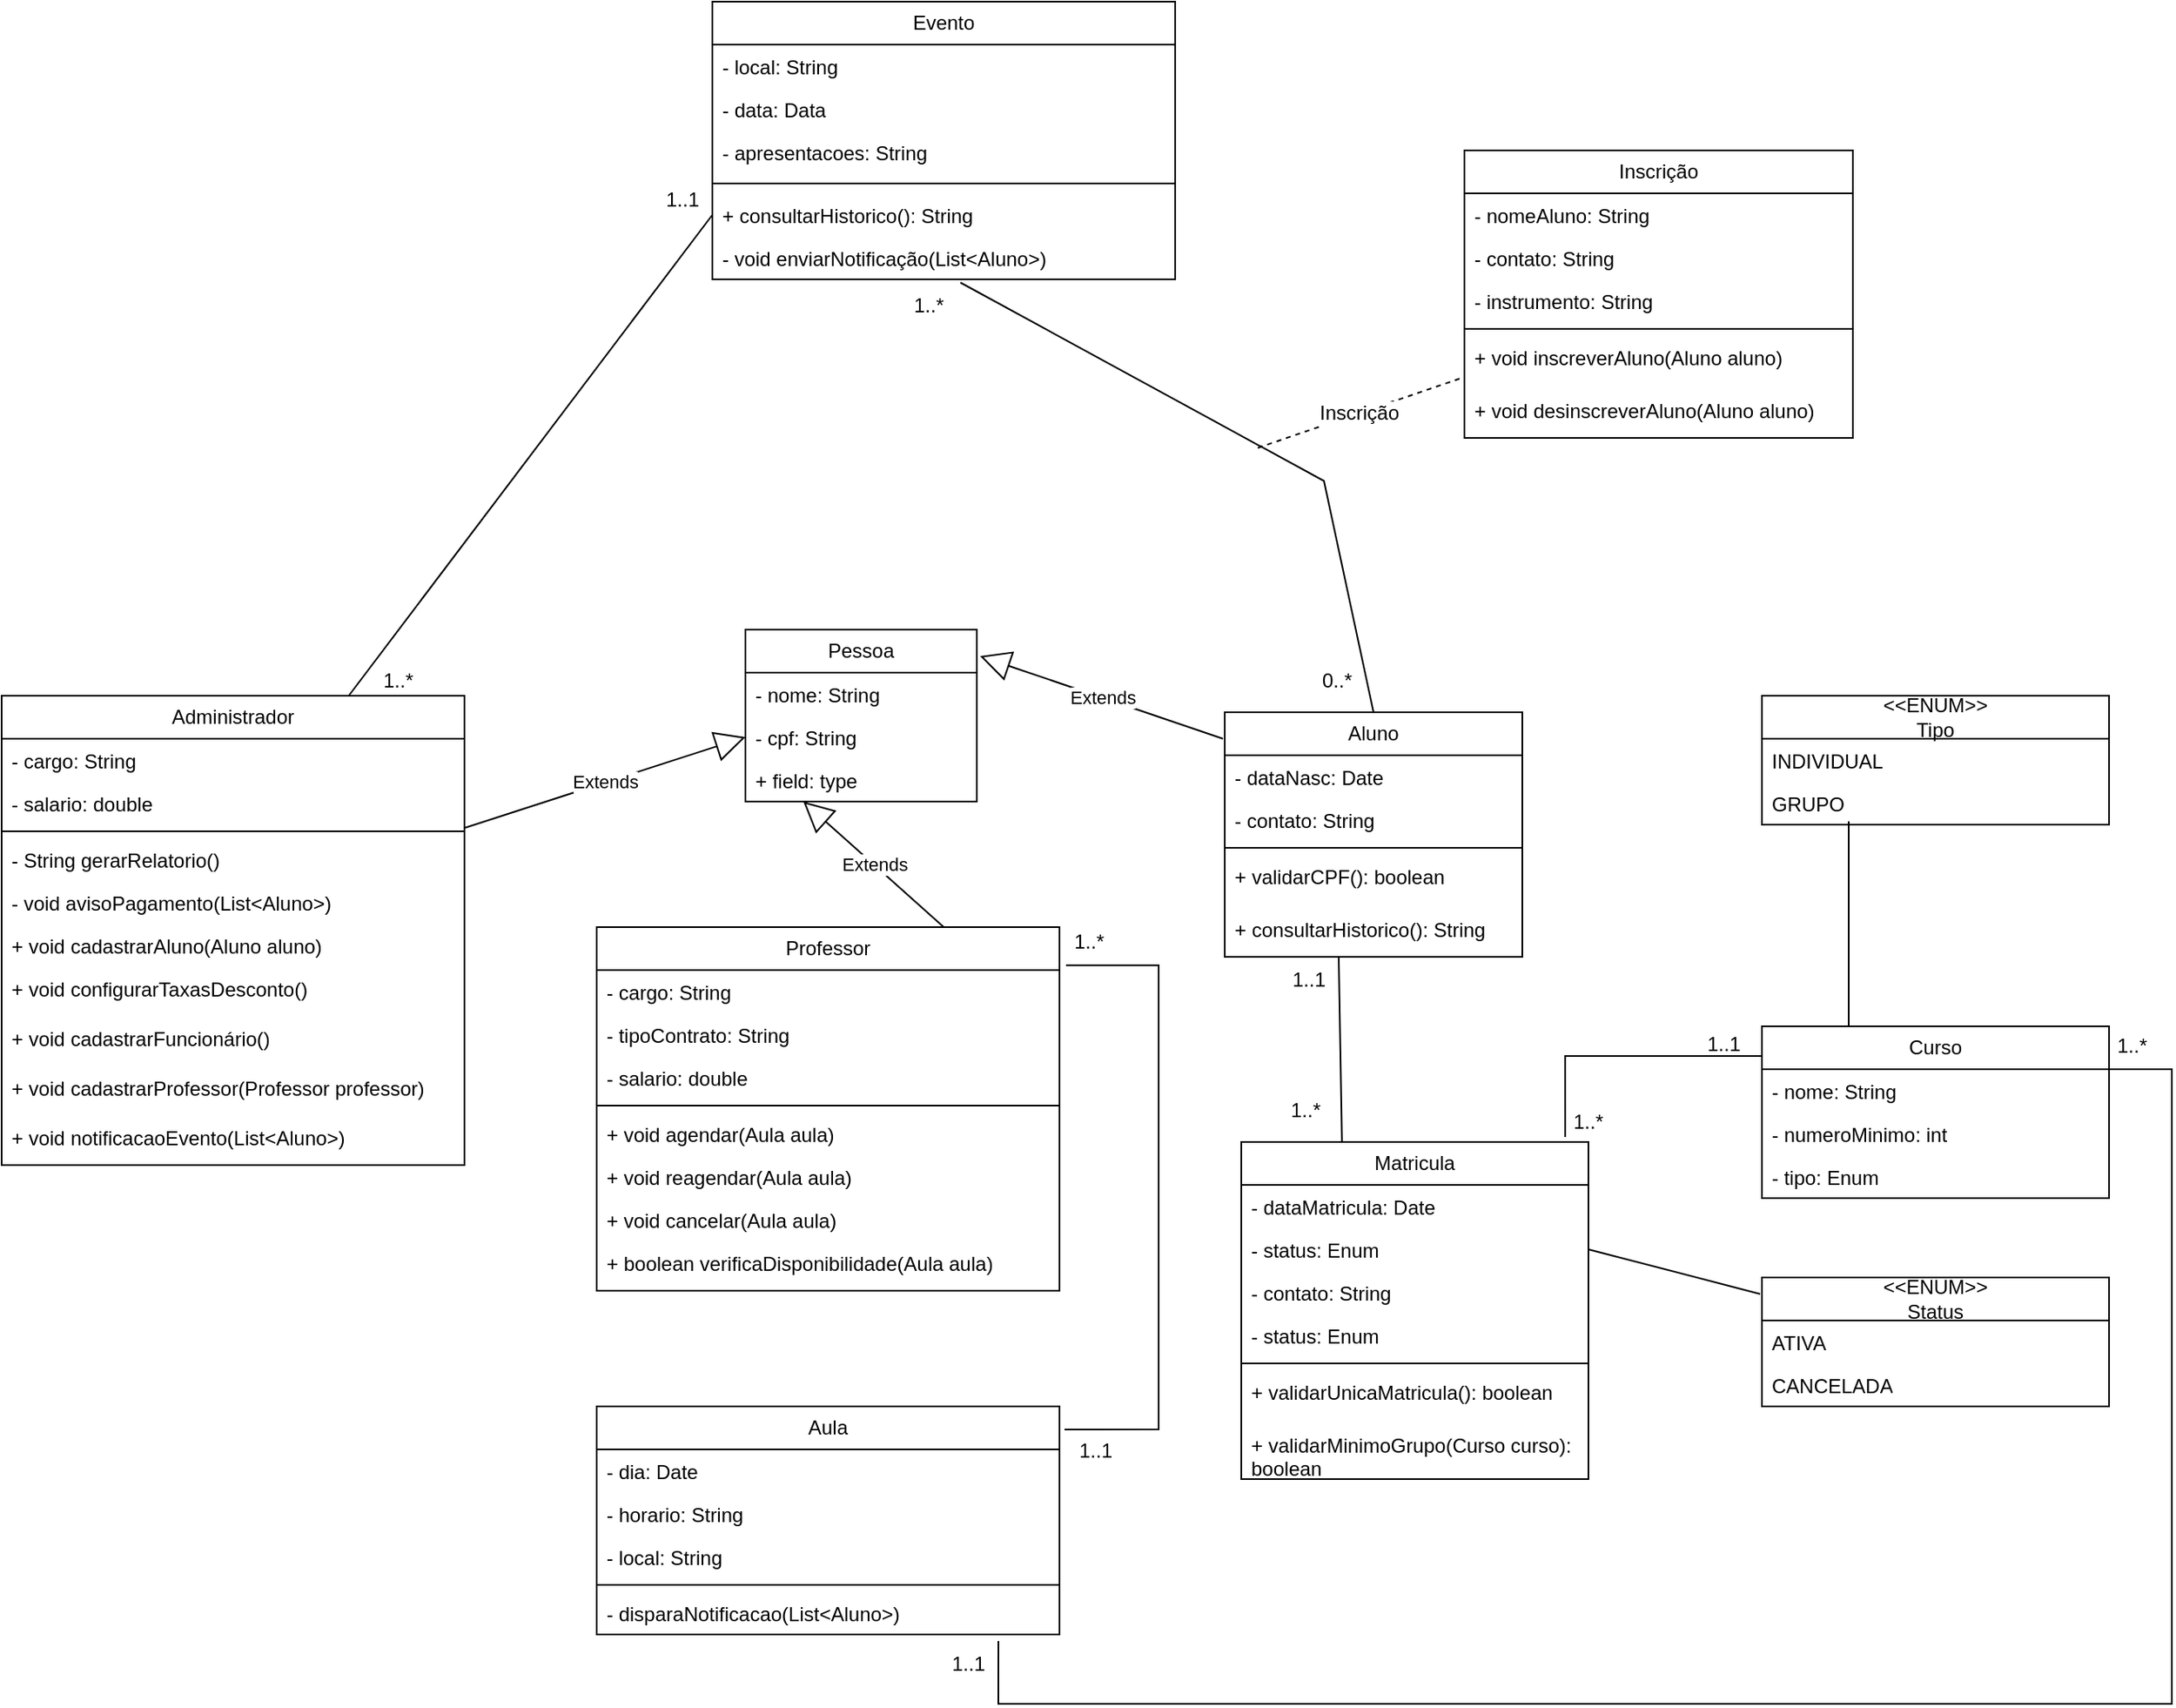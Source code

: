 <mxfile version="26.2.13">
  <diagram name="Page-1" id="hXSGZKc7xQPDpIL4yeIe">
    <mxGraphModel dx="3046" dy="1986" grid="1" gridSize="10" guides="1" tooltips="1" connect="1" arrows="1" fold="1" page="1" pageScale="1" pageWidth="1100" pageHeight="850" math="0" shadow="0">
      <root>
        <mxCell id="0" />
        <mxCell id="1" parent="0" />
        <mxCell id="5hBXyF3NIgWRgiaqT8qB-1" value="Aluno" style="swimlane;fontStyle=0;childLayout=stackLayout;horizontal=1;startSize=26;fillColor=none;horizontalStack=0;resizeParent=1;resizeParentMax=0;resizeLast=0;collapsible=1;marginBottom=0;whiteSpace=wrap;html=1;" parent="1" vertex="1">
          <mxGeometry x="330" y="90" width="180" height="148" as="geometry" />
        </mxCell>
        <mxCell id="5hBXyF3NIgWRgiaqT8qB-4" value="- dataNasc: Date" style="text;strokeColor=none;fillColor=none;align=left;verticalAlign=top;spacingLeft=4;spacingRight=4;overflow=hidden;rotatable=0;points=[[0,0.5],[1,0.5]];portConstraint=eastwest;whiteSpace=wrap;html=1;" parent="5hBXyF3NIgWRgiaqT8qB-1" vertex="1">
          <mxGeometry y="26" width="180" height="26" as="geometry" />
        </mxCell>
        <mxCell id="5hBXyF3NIgWRgiaqT8qB-5" value="- contato: String" style="text;strokeColor=none;fillColor=none;align=left;verticalAlign=top;spacingLeft=4;spacingRight=4;overflow=hidden;rotatable=0;points=[[0,0.5],[1,0.5]];portConstraint=eastwest;whiteSpace=wrap;html=1;" parent="5hBXyF3NIgWRgiaqT8qB-1" vertex="1">
          <mxGeometry y="52" width="180" height="26" as="geometry" />
        </mxCell>
        <mxCell id="5hBXyF3NIgWRgiaqT8qB-11" value="" style="line;strokeWidth=1;fillColor=none;align=left;verticalAlign=middle;spacingTop=-1;spacingLeft=3;spacingRight=3;rotatable=0;labelPosition=right;points=[];portConstraint=eastwest;strokeColor=inherit;" parent="5hBXyF3NIgWRgiaqT8qB-1" vertex="1">
          <mxGeometry y="78" width="180" height="8" as="geometry" />
        </mxCell>
        <mxCell id="5hBXyF3NIgWRgiaqT8qB-12" value="&lt;div&gt;+ validarCPF(): boolean&lt;/div&gt;" style="text;strokeColor=none;fillColor=none;align=left;verticalAlign=top;spacingLeft=4;spacingRight=4;overflow=hidden;rotatable=0;points=[[0,0.5],[1,0.5]];portConstraint=eastwest;whiteSpace=wrap;html=1;" parent="5hBXyF3NIgWRgiaqT8qB-1" vertex="1">
          <mxGeometry y="86" width="180" height="32" as="geometry" />
        </mxCell>
        <mxCell id="5hBXyF3NIgWRgiaqT8qB-17" value="&lt;div&gt;+ consultarHistorico(): String&lt;/div&gt;" style="text;strokeColor=none;fillColor=none;align=left;verticalAlign=top;spacingLeft=4;spacingRight=4;overflow=hidden;rotatable=0;points=[[0,0.5],[1,0.5]];portConstraint=eastwest;whiteSpace=wrap;html=1;" parent="5hBXyF3NIgWRgiaqT8qB-1" vertex="1">
          <mxGeometry y="118" width="180" height="30" as="geometry" />
        </mxCell>
        <mxCell id="5hBXyF3NIgWRgiaqT8qB-19" value="Matricula" style="swimlane;fontStyle=0;childLayout=stackLayout;horizontal=1;startSize=26;fillColor=none;horizontalStack=0;resizeParent=1;resizeParentMax=0;resizeLast=0;collapsible=1;marginBottom=0;whiteSpace=wrap;html=1;" parent="1" vertex="1">
          <mxGeometry x="340" y="350" width="210" height="204" as="geometry" />
        </mxCell>
        <mxCell id="5hBXyF3NIgWRgiaqT8qB-20" value="- dataMatricula: Date" style="text;strokeColor=none;fillColor=none;align=left;verticalAlign=top;spacingLeft=4;spacingRight=4;overflow=hidden;rotatable=0;points=[[0,0.5],[1,0.5]];portConstraint=eastwest;whiteSpace=wrap;html=1;" parent="5hBXyF3NIgWRgiaqT8qB-19" vertex="1">
          <mxGeometry y="26" width="210" height="26" as="geometry" />
        </mxCell>
        <mxCell id="5hBXyF3NIgWRgiaqT8qB-22" value="- status: Enum " style="text;strokeColor=none;fillColor=none;align=left;verticalAlign=top;spacingLeft=4;spacingRight=4;overflow=hidden;rotatable=0;points=[[0,0.5],[1,0.5]];portConstraint=eastwest;whiteSpace=wrap;html=1;" parent="5hBXyF3NIgWRgiaqT8qB-19" vertex="1">
          <mxGeometry y="52" width="210" height="26" as="geometry" />
        </mxCell>
        <mxCell id="5hBXyF3NIgWRgiaqT8qB-23" value="- contato: String" style="text;strokeColor=none;fillColor=none;align=left;verticalAlign=top;spacingLeft=4;spacingRight=4;overflow=hidden;rotatable=0;points=[[0,0.5],[1,0.5]];portConstraint=eastwest;whiteSpace=wrap;html=1;" parent="5hBXyF3NIgWRgiaqT8qB-19" vertex="1">
          <mxGeometry y="78" width="210" height="26" as="geometry" />
        </mxCell>
        <mxCell id="5hBXyF3NIgWRgiaqT8qB-46" value="- status: Enum " style="text;strokeColor=none;fillColor=none;align=left;verticalAlign=top;spacingLeft=4;spacingRight=4;overflow=hidden;rotatable=0;points=[[0,0.5],[1,0.5]];portConstraint=eastwest;whiteSpace=wrap;html=1;" parent="5hBXyF3NIgWRgiaqT8qB-19" vertex="1">
          <mxGeometry y="104" width="210" height="26" as="geometry" />
        </mxCell>
        <mxCell id="5hBXyF3NIgWRgiaqT8qB-24" value="" style="line;strokeWidth=1;fillColor=none;align=left;verticalAlign=middle;spacingTop=-1;spacingLeft=3;spacingRight=3;rotatable=0;labelPosition=right;points=[];portConstraint=eastwest;strokeColor=inherit;" parent="5hBXyF3NIgWRgiaqT8qB-19" vertex="1">
          <mxGeometry y="130" width="210" height="8" as="geometry" />
        </mxCell>
        <mxCell id="5hBXyF3NIgWRgiaqT8qB-25" value="&lt;div&gt;+ validarUnicaMatricula(): boolean&lt;/div&gt;" style="text;strokeColor=none;fillColor=none;align=left;verticalAlign=top;spacingLeft=4;spacingRight=4;overflow=hidden;rotatable=0;points=[[0,0.5],[1,0.5]];portConstraint=eastwest;whiteSpace=wrap;html=1;" parent="5hBXyF3NIgWRgiaqT8qB-19" vertex="1">
          <mxGeometry y="138" width="210" height="32" as="geometry" />
        </mxCell>
        <mxCell id="5hBXyF3NIgWRgiaqT8qB-26" value="&lt;div&gt;+ validarMinimoGrupo(Curso curso): boolean&lt;/div&gt;" style="text;strokeColor=none;fillColor=none;align=left;verticalAlign=top;spacingLeft=4;spacingRight=4;overflow=hidden;rotatable=0;points=[[0,0.5],[1,0.5]];portConstraint=eastwest;whiteSpace=wrap;html=1;" parent="5hBXyF3NIgWRgiaqT8qB-19" vertex="1">
          <mxGeometry y="170" width="210" height="34" as="geometry" />
        </mxCell>
        <mxCell id="5hBXyF3NIgWRgiaqT8qB-27" value="&amp;lt;&amp;lt;ENUM&amp;gt;&amp;gt;&lt;div&gt;Tipo&lt;/div&gt;" style="swimlane;fontStyle=0;childLayout=stackLayout;horizontal=1;startSize=26;fillColor=none;horizontalStack=0;resizeParent=1;resizeParentMax=0;resizeLast=0;collapsible=1;marginBottom=0;whiteSpace=wrap;html=1;" parent="1" vertex="1">
          <mxGeometry x="655" y="80" width="210" height="78" as="geometry" />
        </mxCell>
        <mxCell id="5hBXyF3NIgWRgiaqT8qB-28" value="INDIVIDUAL" style="text;strokeColor=none;fillColor=none;align=left;verticalAlign=top;spacingLeft=4;spacingRight=4;overflow=hidden;rotatable=0;points=[[0,0.5],[1,0.5]];portConstraint=eastwest;whiteSpace=wrap;html=1;" parent="5hBXyF3NIgWRgiaqT8qB-27" vertex="1">
          <mxGeometry y="26" width="210" height="26" as="geometry" />
        </mxCell>
        <mxCell id="5hBXyF3NIgWRgiaqT8qB-29" value="GRUPO" style="text;strokeColor=none;fillColor=none;align=left;verticalAlign=top;spacingLeft=4;spacingRight=4;overflow=hidden;rotatable=0;points=[[0,0.5],[1,0.5]];portConstraint=eastwest;whiteSpace=wrap;html=1;" parent="5hBXyF3NIgWRgiaqT8qB-27" vertex="1">
          <mxGeometry y="52" width="210" height="26" as="geometry" />
        </mxCell>
        <mxCell id="5hBXyF3NIgWRgiaqT8qB-35" value="&amp;lt;&amp;lt;ENUM&amp;gt;&amp;gt;&lt;div&gt;Status&lt;/div&gt;" style="swimlane;fontStyle=0;childLayout=stackLayout;horizontal=1;startSize=26;fillColor=none;horizontalStack=0;resizeParent=1;resizeParentMax=0;resizeLast=0;collapsible=1;marginBottom=0;whiteSpace=wrap;html=1;" parent="1" vertex="1">
          <mxGeometry x="655" y="432" width="210" height="78" as="geometry" />
        </mxCell>
        <mxCell id="5hBXyF3NIgWRgiaqT8qB-36" value="ATIVA" style="text;strokeColor=none;fillColor=none;align=left;verticalAlign=top;spacingLeft=4;spacingRight=4;overflow=hidden;rotatable=0;points=[[0,0.5],[1,0.5]];portConstraint=eastwest;whiteSpace=wrap;html=1;" parent="5hBXyF3NIgWRgiaqT8qB-35" vertex="1">
          <mxGeometry y="26" width="210" height="26" as="geometry" />
        </mxCell>
        <mxCell id="5hBXyF3NIgWRgiaqT8qB-37" value="CANCELADA" style="text;strokeColor=none;fillColor=none;align=left;verticalAlign=top;spacingLeft=4;spacingRight=4;overflow=hidden;rotatable=0;points=[[0,0.5],[1,0.5]];portConstraint=eastwest;whiteSpace=wrap;html=1;" parent="5hBXyF3NIgWRgiaqT8qB-35" vertex="1">
          <mxGeometry y="52" width="210" height="26" as="geometry" />
        </mxCell>
        <mxCell id="5hBXyF3NIgWRgiaqT8qB-38" value="" style="endArrow=none;html=1;rounded=0;entryX=0.25;entryY=0;entryDx=0;entryDy=0;exitX=0.25;exitY=0.923;exitDx=0;exitDy=0;exitPerimeter=0;" parent="1" source="5hBXyF3NIgWRgiaqT8qB-29" target="5hBXyF3NIgWRgiaqT8qB-43" edge="1">
          <mxGeometry relative="1" as="geometry">
            <mxPoint x="360" y="200" as="sourcePoint" />
            <mxPoint x="360" y="500" as="targetPoint" />
          </mxGeometry>
        </mxCell>
        <mxCell id="5hBXyF3NIgWRgiaqT8qB-39" value="" style="endArrow=none;html=1;rounded=0;entryX=1;entryY=0.5;entryDx=0;entryDy=0;exitX=-0.005;exitY=0.128;exitDx=0;exitDy=0;exitPerimeter=0;" parent="1" source="5hBXyF3NIgWRgiaqT8qB-35" target="5hBXyF3NIgWRgiaqT8qB-22" edge="1">
          <mxGeometry relative="1" as="geometry">
            <mxPoint x="380" y="320" as="sourcePoint" />
            <mxPoint x="540" y="320" as="targetPoint" />
            <Array as="points" />
          </mxGeometry>
        </mxCell>
        <mxCell id="5hBXyF3NIgWRgiaqT8qB-40" value="" style="endArrow=none;html=1;rounded=0;entryX=0.29;entryY=0;entryDx=0;entryDy=0;entryPerimeter=0;exitX=0.383;exitY=1;exitDx=0;exitDy=0;exitPerimeter=0;" parent="1" source="5hBXyF3NIgWRgiaqT8qB-17" target="5hBXyF3NIgWRgiaqT8qB-19" edge="1">
          <mxGeometry relative="1" as="geometry">
            <mxPoint x="401" y="250" as="sourcePoint" />
            <mxPoint x="290" y="480" as="targetPoint" />
          </mxGeometry>
        </mxCell>
        <mxCell id="5hBXyF3NIgWRgiaqT8qB-41" value="1..1" style="resizable=0;html=1;whiteSpace=wrap;align=left;verticalAlign=bottom;" parent="5hBXyF3NIgWRgiaqT8qB-40" connectable="0" vertex="1">
          <mxGeometry x="-1" relative="1" as="geometry">
            <mxPoint x="-30" y="22" as="offset" />
          </mxGeometry>
        </mxCell>
        <mxCell id="5hBXyF3NIgWRgiaqT8qB-42" value="1..*" style="resizable=0;html=1;whiteSpace=wrap;align=right;verticalAlign=bottom;" parent="5hBXyF3NIgWRgiaqT8qB-40" connectable="0" vertex="1">
          <mxGeometry x="1" relative="1" as="geometry">
            <mxPoint x="-11" y="-10" as="offset" />
          </mxGeometry>
        </mxCell>
        <mxCell id="5hBXyF3NIgWRgiaqT8qB-43" value="&lt;div&gt;Curso&lt;/div&gt;" style="swimlane;fontStyle=0;childLayout=stackLayout;horizontal=1;startSize=26;fillColor=none;horizontalStack=0;resizeParent=1;resizeParentMax=0;resizeLast=0;collapsible=1;marginBottom=0;whiteSpace=wrap;html=1;" parent="1" vertex="1">
          <mxGeometry x="655" y="280" width="210" height="104" as="geometry" />
        </mxCell>
        <mxCell id="5hBXyF3NIgWRgiaqT8qB-44" value="- nome: String" style="text;strokeColor=none;fillColor=none;align=left;verticalAlign=top;spacingLeft=4;spacingRight=4;overflow=hidden;rotatable=0;points=[[0,0.5],[1,0.5]];portConstraint=eastwest;whiteSpace=wrap;html=1;" parent="5hBXyF3NIgWRgiaqT8qB-43" vertex="1">
          <mxGeometry y="26" width="210" height="26" as="geometry" />
        </mxCell>
        <mxCell id="5hBXyF3NIgWRgiaqT8qB-45" value="- numeroMinimo: int" style="text;strokeColor=none;fillColor=none;align=left;verticalAlign=top;spacingLeft=4;spacingRight=4;overflow=hidden;rotatable=0;points=[[0,0.5],[1,0.5]];portConstraint=eastwest;whiteSpace=wrap;html=1;" parent="5hBXyF3NIgWRgiaqT8qB-43" vertex="1">
          <mxGeometry y="52" width="210" height="26" as="geometry" />
        </mxCell>
        <mxCell id="5hBXyF3NIgWRgiaqT8qB-47" value="- tipo: Enum" style="text;strokeColor=none;fillColor=none;align=left;verticalAlign=top;spacingLeft=4;spacingRight=4;overflow=hidden;rotatable=0;points=[[0,0.5],[1,0.5]];portConstraint=eastwest;whiteSpace=wrap;html=1;" parent="5hBXyF3NIgWRgiaqT8qB-43" vertex="1">
          <mxGeometry y="78" width="210" height="26" as="geometry" />
        </mxCell>
        <mxCell id="5hBXyF3NIgWRgiaqT8qB-51" value="" style="endArrow=none;html=1;rounded=0;exitX=0.933;exitY=-0.015;exitDx=0;exitDy=0;entryX=0;entryY=0.138;entryDx=0;entryDy=0;entryPerimeter=0;exitPerimeter=0;edgeStyle=orthogonalEdgeStyle;" parent="1" source="5hBXyF3NIgWRgiaqT8qB-19" target="5hBXyF3NIgWRgiaqT8qB-43" edge="1">
          <mxGeometry relative="1" as="geometry">
            <mxPoint x="600" y="490" as="sourcePoint" />
            <mxPoint x="786" y="530" as="targetPoint" />
            <Array as="points">
              <mxPoint x="536" y="298" />
            </Array>
          </mxGeometry>
        </mxCell>
        <mxCell id="5hBXyF3NIgWRgiaqT8qB-52" value="1..1" style="resizable=0;html=1;whiteSpace=wrap;align=left;verticalAlign=bottom;" parent="5hBXyF3NIgWRgiaqT8qB-51" connectable="0" vertex="1">
          <mxGeometry x="-1" relative="1" as="geometry">
            <mxPoint x="84" y="-47" as="offset" />
          </mxGeometry>
        </mxCell>
        <mxCell id="5hBXyF3NIgWRgiaqT8qB-53" value="1..*" style="resizable=0;html=1;whiteSpace=wrap;align=right;verticalAlign=bottom;" parent="5hBXyF3NIgWRgiaqT8qB-51" connectable="0" vertex="1">
          <mxGeometry x="1" relative="1" as="geometry">
            <mxPoint x="-95" y="52" as="offset" />
          </mxGeometry>
        </mxCell>
        <mxCell id="5hBXyF3NIgWRgiaqT8qB-80" value="Pessoa" style="swimlane;fontStyle=0;childLayout=stackLayout;horizontal=1;startSize=26;fillColor=none;horizontalStack=0;resizeParent=1;resizeParentMax=0;resizeLast=0;collapsible=1;marginBottom=0;whiteSpace=wrap;html=1;" parent="1" vertex="1">
          <mxGeometry x="40" y="40" width="140" height="104" as="geometry" />
        </mxCell>
        <mxCell id="5hBXyF3NIgWRgiaqT8qB-81" value="- nome: String " style="text;strokeColor=none;fillColor=none;align=left;verticalAlign=top;spacingLeft=4;spacingRight=4;overflow=hidden;rotatable=0;points=[[0,0.5],[1,0.5]];portConstraint=eastwest;whiteSpace=wrap;html=1;" parent="5hBXyF3NIgWRgiaqT8qB-80" vertex="1">
          <mxGeometry y="26" width="140" height="26" as="geometry" />
        </mxCell>
        <mxCell id="5hBXyF3NIgWRgiaqT8qB-82" value="- cpf: String" style="text;strokeColor=none;fillColor=none;align=left;verticalAlign=top;spacingLeft=4;spacingRight=4;overflow=hidden;rotatable=0;points=[[0,0.5],[1,0.5]];portConstraint=eastwest;whiteSpace=wrap;html=1;" parent="5hBXyF3NIgWRgiaqT8qB-80" vertex="1">
          <mxGeometry y="52" width="140" height="26" as="geometry" />
        </mxCell>
        <mxCell id="5hBXyF3NIgWRgiaqT8qB-83" value="+ field: type" style="text;strokeColor=none;fillColor=none;align=left;verticalAlign=top;spacingLeft=4;spacingRight=4;overflow=hidden;rotatable=0;points=[[0,0.5],[1,0.5]];portConstraint=eastwest;whiteSpace=wrap;html=1;" parent="5hBXyF3NIgWRgiaqT8qB-80" vertex="1">
          <mxGeometry y="78" width="140" height="26" as="geometry" />
        </mxCell>
        <mxCell id="5hBXyF3NIgWRgiaqT8qB-84" value="Extends" style="endArrow=block;endSize=16;endFill=0;html=1;rounded=0;exitX=-0.006;exitY=0.108;exitDx=0;exitDy=0;exitPerimeter=0;entryX=1.014;entryY=0.154;entryDx=0;entryDy=0;entryPerimeter=0;" parent="1" source="5hBXyF3NIgWRgiaqT8qB-1" target="5hBXyF3NIgWRgiaqT8qB-80" edge="1">
          <mxGeometry width="160" relative="1" as="geometry">
            <mxPoint x="120" y="220" as="sourcePoint" />
            <mxPoint x="280" y="220" as="targetPoint" />
          </mxGeometry>
        </mxCell>
        <mxCell id="5hBXyF3NIgWRgiaqT8qB-85" value="Professor" style="swimlane;fontStyle=0;childLayout=stackLayout;horizontal=1;startSize=26;fillColor=none;horizontalStack=0;resizeParent=1;resizeParentMax=0;resizeLast=0;collapsible=1;marginBottom=0;whiteSpace=wrap;html=1;" parent="1" vertex="1">
          <mxGeometry x="-50" y="220" width="280" height="220" as="geometry" />
        </mxCell>
        <mxCell id="5hBXyF3NIgWRgiaqT8qB-86" value="- cargo: String " style="text;strokeColor=none;fillColor=none;align=left;verticalAlign=top;spacingLeft=4;spacingRight=4;overflow=hidden;rotatable=0;points=[[0,0.5],[1,0.5]];portConstraint=eastwest;whiteSpace=wrap;html=1;" parent="5hBXyF3NIgWRgiaqT8qB-85" vertex="1">
          <mxGeometry y="26" width="280" height="26" as="geometry" />
        </mxCell>
        <mxCell id="5hBXyF3NIgWRgiaqT8qB-87" value="- tipoContrato: String" style="text;strokeColor=none;fillColor=none;align=left;verticalAlign=top;spacingLeft=4;spacingRight=4;overflow=hidden;rotatable=0;points=[[0,0.5],[1,0.5]];portConstraint=eastwest;whiteSpace=wrap;html=1;" parent="5hBXyF3NIgWRgiaqT8qB-85" vertex="1">
          <mxGeometry y="52" width="280" height="26" as="geometry" />
        </mxCell>
        <mxCell id="5hBXyF3NIgWRgiaqT8qB-90" value="- salario: double" style="text;strokeColor=none;fillColor=none;align=left;verticalAlign=top;spacingLeft=4;spacingRight=4;overflow=hidden;rotatable=0;points=[[0,0.5],[1,0.5]];portConstraint=eastwest;whiteSpace=wrap;html=1;" parent="5hBXyF3NIgWRgiaqT8qB-85" vertex="1">
          <mxGeometry y="78" width="280" height="26" as="geometry" />
        </mxCell>
        <mxCell id="5hBXyF3NIgWRgiaqT8qB-97" value="" style="line;strokeWidth=1;fillColor=none;align=left;verticalAlign=middle;spacingTop=-1;spacingLeft=3;spacingRight=3;rotatable=0;labelPosition=right;points=[];portConstraint=eastwest;strokeColor=inherit;" parent="5hBXyF3NIgWRgiaqT8qB-85" vertex="1">
          <mxGeometry y="104" width="280" height="8" as="geometry" />
        </mxCell>
        <mxCell id="5hBXyF3NIgWRgiaqT8qB-107" value="+ void agendar(Aula aula)" style="text;strokeColor=none;fillColor=none;align=left;verticalAlign=top;spacingLeft=4;spacingRight=4;overflow=hidden;rotatable=0;points=[[0,0.5],[1,0.5]];portConstraint=eastwest;whiteSpace=wrap;html=1;" parent="5hBXyF3NIgWRgiaqT8qB-85" vertex="1">
          <mxGeometry y="112" width="280" height="26" as="geometry" />
        </mxCell>
        <mxCell id="5hBXyF3NIgWRgiaqT8qB-108" value="+ void reagendar(Aula aula)" style="text;strokeColor=none;fillColor=none;align=left;verticalAlign=top;spacingLeft=4;spacingRight=4;overflow=hidden;rotatable=0;points=[[0,0.5],[1,0.5]];portConstraint=eastwest;whiteSpace=wrap;html=1;" parent="5hBXyF3NIgWRgiaqT8qB-85" vertex="1">
          <mxGeometry y="138" width="280" height="26" as="geometry" />
        </mxCell>
        <mxCell id="5hBXyF3NIgWRgiaqT8qB-109" value="+ void cancelar(Aula aula)" style="text;strokeColor=none;fillColor=none;align=left;verticalAlign=top;spacingLeft=4;spacingRight=4;overflow=hidden;rotatable=0;points=[[0,0.5],[1,0.5]];portConstraint=eastwest;whiteSpace=wrap;html=1;" parent="5hBXyF3NIgWRgiaqT8qB-85" vertex="1">
          <mxGeometry y="164" width="280" height="26" as="geometry" />
        </mxCell>
        <mxCell id="yIOBxrExINpbDCF3ArBc-29" value="+ boolean verificaDisponibilidade(Aula aula)" style="text;strokeColor=none;fillColor=none;align=left;verticalAlign=top;spacingLeft=4;spacingRight=4;overflow=hidden;rotatable=0;points=[[0,0.5],[1,0.5]];portConstraint=eastwest;whiteSpace=wrap;html=1;" parent="5hBXyF3NIgWRgiaqT8qB-85" vertex="1">
          <mxGeometry y="190" width="280" height="30" as="geometry" />
        </mxCell>
        <mxCell id="5hBXyF3NIgWRgiaqT8qB-89" value="Extends" style="endArrow=block;endSize=16;endFill=0;html=1;rounded=0;exitX=0.75;exitY=0;exitDx=0;exitDy=0;entryX=0.25;entryY=1;entryDx=0;entryDy=0;" parent="1" source="5hBXyF3NIgWRgiaqT8qB-85" target="5hBXyF3NIgWRgiaqT8qB-80" edge="1">
          <mxGeometry width="160" relative="1" as="geometry">
            <mxPoint x="227" y="230" as="sourcePoint" />
            <mxPoint x="80" y="180" as="targetPoint" />
          </mxGeometry>
        </mxCell>
        <mxCell id="5hBXyF3NIgWRgiaqT8qB-91" value="Aula" style="swimlane;fontStyle=0;childLayout=stackLayout;horizontal=1;startSize=26;fillColor=none;horizontalStack=0;resizeParent=1;resizeParentMax=0;resizeLast=0;collapsible=1;marginBottom=0;whiteSpace=wrap;html=1;" parent="1" vertex="1">
          <mxGeometry x="-50" y="510" width="280" height="138" as="geometry" />
        </mxCell>
        <mxCell id="5hBXyF3NIgWRgiaqT8qB-92" value="- dia: Date" style="text;strokeColor=none;fillColor=none;align=left;verticalAlign=top;spacingLeft=4;spacingRight=4;overflow=hidden;rotatable=0;points=[[0,0.5],[1,0.5]];portConstraint=eastwest;whiteSpace=wrap;html=1;" parent="5hBXyF3NIgWRgiaqT8qB-91" vertex="1">
          <mxGeometry y="26" width="280" height="26" as="geometry" />
        </mxCell>
        <mxCell id="5hBXyF3NIgWRgiaqT8qB-93" value="- horario: String" style="text;strokeColor=none;fillColor=none;align=left;verticalAlign=top;spacingLeft=4;spacingRight=4;overflow=hidden;rotatable=0;points=[[0,0.5],[1,0.5]];portConstraint=eastwest;whiteSpace=wrap;html=1;" parent="5hBXyF3NIgWRgiaqT8qB-91" vertex="1">
          <mxGeometry y="52" width="280" height="26" as="geometry" />
        </mxCell>
        <mxCell id="5hBXyF3NIgWRgiaqT8qB-94" value="- local: String " style="text;strokeColor=none;fillColor=none;align=left;verticalAlign=top;spacingLeft=4;spacingRight=4;overflow=hidden;rotatable=0;points=[[0,0.5],[1,0.5]];portConstraint=eastwest;whiteSpace=wrap;html=1;" parent="5hBXyF3NIgWRgiaqT8qB-91" vertex="1">
          <mxGeometry y="78" width="280" height="26" as="geometry" />
        </mxCell>
        <mxCell id="5hBXyF3NIgWRgiaqT8qB-111" value="" style="line;strokeWidth=1;fillColor=none;align=left;verticalAlign=middle;spacingTop=-1;spacingLeft=3;spacingRight=3;rotatable=0;labelPosition=right;points=[];portConstraint=eastwest;strokeColor=inherit;" parent="5hBXyF3NIgWRgiaqT8qB-91" vertex="1">
          <mxGeometry y="104" width="280" height="8" as="geometry" />
        </mxCell>
        <mxCell id="5hBXyF3NIgWRgiaqT8qB-110" value="- disparaNotificacao(List&amp;lt;Aluno&amp;gt;)" style="text;strokeColor=none;fillColor=none;align=left;verticalAlign=top;spacingLeft=4;spacingRight=4;overflow=hidden;rotatable=0;points=[[0,0.5],[1,0.5]];portConstraint=eastwest;whiteSpace=wrap;html=1;" parent="5hBXyF3NIgWRgiaqT8qB-91" vertex="1">
          <mxGeometry y="112" width="280" height="26" as="geometry" />
        </mxCell>
        <mxCell id="5hBXyF3NIgWRgiaqT8qB-113" value="" style="endArrow=none;html=1;rounded=0;entryX=1;entryY=0.25;entryDx=0;entryDy=0;edgeStyle=orthogonalEdgeStyle;exitX=0.868;exitY=1.154;exitDx=0;exitDy=0;exitPerimeter=0;" parent="1" source="5hBXyF3NIgWRgiaqT8qB-110" target="5hBXyF3NIgWRgiaqT8qB-43" edge="1">
          <mxGeometry relative="1" as="geometry">
            <mxPoint x="199" y="723.98" as="sourcePoint" />
            <mxPoint x="901.98" y="309.996" as="targetPoint" />
            <Array as="points">
              <mxPoint x="193" y="690" />
              <mxPoint x="903" y="690" />
              <mxPoint x="903" y="306" />
            </Array>
          </mxGeometry>
        </mxCell>
        <mxCell id="5hBXyF3NIgWRgiaqT8qB-114" value="1..1" style="resizable=0;html=1;whiteSpace=wrap;align=left;verticalAlign=bottom;" parent="5hBXyF3NIgWRgiaqT8qB-113" connectable="0" vertex="1">
          <mxGeometry x="-1" relative="1" as="geometry">
            <mxPoint x="-30" y="22" as="offset" />
          </mxGeometry>
        </mxCell>
        <mxCell id="5hBXyF3NIgWRgiaqT8qB-115" value="1..*" style="resizable=0;html=1;whiteSpace=wrap;align=right;verticalAlign=bottom;" parent="5hBXyF3NIgWRgiaqT8qB-113" connectable="0" vertex="1">
          <mxGeometry x="1" relative="1" as="geometry">
            <mxPoint x="25" y="-6" as="offset" />
          </mxGeometry>
        </mxCell>
        <mxCell id="5hBXyF3NIgWRgiaqT8qB-116" value="" style="endArrow=none;html=1;rounded=0;entryX=1.014;entryY=0.105;entryDx=0;entryDy=0;exitX=1.011;exitY=0.101;exitDx=0;exitDy=0;exitPerimeter=0;entryPerimeter=0;edgeStyle=orthogonalEdgeStyle;" parent="1" source="5hBXyF3NIgWRgiaqT8qB-91" target="5hBXyF3NIgWRgiaqT8qB-85" edge="1">
          <mxGeometry relative="1" as="geometry">
            <mxPoint x="203" y="662" as="sourcePoint" />
            <mxPoint x="875" y="316" as="targetPoint" />
            <Array as="points">
              <mxPoint x="290" y="524" />
              <mxPoint x="290" y="243" />
            </Array>
          </mxGeometry>
        </mxCell>
        <mxCell id="5hBXyF3NIgWRgiaqT8qB-117" value="1..1" style="resizable=0;html=1;whiteSpace=wrap;align=left;verticalAlign=bottom;" parent="5hBXyF3NIgWRgiaqT8qB-116" connectable="0" vertex="1">
          <mxGeometry x="-1" relative="1" as="geometry">
            <mxPoint x="7" y="22" as="offset" />
          </mxGeometry>
        </mxCell>
        <mxCell id="5hBXyF3NIgWRgiaqT8qB-118" value="1..*" style="resizable=0;html=1;whiteSpace=wrap;align=right;verticalAlign=bottom;" parent="5hBXyF3NIgWRgiaqT8qB-116" connectable="0" vertex="1">
          <mxGeometry x="1" relative="1" as="geometry">
            <mxPoint x="25" y="-6" as="offset" />
          </mxGeometry>
        </mxCell>
        <mxCell id="yIOBxrExINpbDCF3ArBc-3" value="Extends" style="endArrow=block;endSize=16;endFill=0;html=1;rounded=0;entryX=0;entryY=0.5;entryDx=0;entryDy=0;exitX=1;exitY=0.25;exitDx=0;exitDy=0;exitPerimeter=0;" parent="1" source="yIOBxrExINpbDCF3ArBc-9" target="5hBXyF3NIgWRgiaqT8qB-82" edge="1">
          <mxGeometry width="160" relative="1" as="geometry">
            <mxPoint x="-130" y="190" as="sourcePoint" />
            <mxPoint x="85" y="154" as="targetPoint" />
          </mxGeometry>
        </mxCell>
        <mxCell id="yIOBxrExINpbDCF3ArBc-5" value="Administrador" style="swimlane;fontStyle=0;childLayout=stackLayout;horizontal=1;startSize=26;fillColor=none;horizontalStack=0;resizeParent=1;resizeParentMax=0;resizeLast=0;collapsible=1;marginBottom=0;whiteSpace=wrap;html=1;" parent="1" vertex="1">
          <mxGeometry x="-410" y="80" width="280" height="284" as="geometry" />
        </mxCell>
        <mxCell id="yIOBxrExINpbDCF3ArBc-6" value="- cargo: String " style="text;strokeColor=none;fillColor=none;align=left;verticalAlign=top;spacingLeft=4;spacingRight=4;overflow=hidden;rotatable=0;points=[[0,0.5],[1,0.5]];portConstraint=eastwest;whiteSpace=wrap;html=1;" parent="yIOBxrExINpbDCF3ArBc-5" vertex="1">
          <mxGeometry y="26" width="280" height="26" as="geometry" />
        </mxCell>
        <mxCell id="yIOBxrExINpbDCF3ArBc-8" value="- salario: double" style="text;strokeColor=none;fillColor=none;align=left;verticalAlign=top;spacingLeft=4;spacingRight=4;overflow=hidden;rotatable=0;points=[[0,0.5],[1,0.5]];portConstraint=eastwest;whiteSpace=wrap;html=1;" parent="yIOBxrExINpbDCF3ArBc-5" vertex="1">
          <mxGeometry y="52" width="280" height="26" as="geometry" />
        </mxCell>
        <mxCell id="yIOBxrExINpbDCF3ArBc-9" value="" style="line;strokeWidth=1;fillColor=none;align=left;verticalAlign=middle;spacingTop=-1;spacingLeft=3;spacingRight=3;rotatable=0;labelPosition=right;points=[];portConstraint=eastwest;strokeColor=inherit;" parent="yIOBxrExINpbDCF3ArBc-5" vertex="1">
          <mxGeometry y="78" width="280" height="8" as="geometry" />
        </mxCell>
        <mxCell id="yIOBxrExINpbDCF3ArBc-10" value="- String gerarRelatorio()" style="text;strokeColor=none;fillColor=none;align=left;verticalAlign=top;spacingLeft=4;spacingRight=4;overflow=hidden;rotatable=0;points=[[0,0.5],[1,0.5]];portConstraint=eastwest;whiteSpace=wrap;html=1;" parent="yIOBxrExINpbDCF3ArBc-5" vertex="1">
          <mxGeometry y="86" width="280" height="26" as="geometry" />
        </mxCell>
        <mxCell id="yIOBxrExINpbDCF3ArBc-11" value="- void avisoPagamento(List&amp;lt;Aluno&amp;gt;)" style="text;strokeColor=none;fillColor=none;align=left;verticalAlign=top;spacingLeft=4;spacingRight=4;overflow=hidden;rotatable=0;points=[[0,0.5],[1,0.5]];portConstraint=eastwest;whiteSpace=wrap;html=1;" parent="yIOBxrExINpbDCF3ArBc-5" vertex="1">
          <mxGeometry y="112" width="280" height="26" as="geometry" />
        </mxCell>
        <mxCell id="yIOBxrExINpbDCF3ArBc-12" value="+ void cadastrarAluno(Aluno aluno)" style="text;strokeColor=none;fillColor=none;align=left;verticalAlign=top;spacingLeft=4;spacingRight=4;overflow=hidden;rotatable=0;points=[[0,0.5],[1,0.5]];portConstraint=eastwest;whiteSpace=wrap;html=1;" parent="yIOBxrExINpbDCF3ArBc-5" vertex="1">
          <mxGeometry y="138" width="280" height="26" as="geometry" />
        </mxCell>
        <mxCell id="yIOBxrExINpbDCF3ArBc-30" value="+ void configurarTaxasDesconto()" style="text;strokeColor=none;fillColor=none;align=left;verticalAlign=top;spacingLeft=4;spacingRight=4;overflow=hidden;rotatable=0;points=[[0,0.5],[1,0.5]];portConstraint=eastwest;whiteSpace=wrap;html=1;" parent="yIOBxrExINpbDCF3ArBc-5" vertex="1">
          <mxGeometry y="164" width="280" height="30" as="geometry" />
        </mxCell>
        <mxCell id="yIOBxrExINpbDCF3ArBc-31" value="+ void cadastrarFuncionário()" style="text;strokeColor=none;fillColor=none;align=left;verticalAlign=top;spacingLeft=4;spacingRight=4;overflow=hidden;rotatable=0;points=[[0,0.5],[1,0.5]];portConstraint=eastwest;whiteSpace=wrap;html=1;" parent="yIOBxrExINpbDCF3ArBc-5" vertex="1">
          <mxGeometry y="194" width="280" height="30" as="geometry" />
        </mxCell>
        <mxCell id="yIOBxrExINpbDCF3ArBc-44" value="+ void cadastrarProfessor(Professor professor)" style="text;strokeColor=none;fillColor=none;align=left;verticalAlign=top;spacingLeft=4;spacingRight=4;overflow=hidden;rotatable=0;points=[[0,0.5],[1,0.5]];portConstraint=eastwest;whiteSpace=wrap;html=1;" parent="yIOBxrExINpbDCF3ArBc-5" vertex="1">
          <mxGeometry y="224" width="280" height="30" as="geometry" />
        </mxCell>
        <mxCell id="yIOBxrExINpbDCF3ArBc-13" value="+ void notificacaoEvento(List&amp;lt;Aluno&amp;gt;)" style="text;strokeColor=none;fillColor=none;align=left;verticalAlign=top;spacingLeft=4;spacingRight=4;overflow=hidden;rotatable=0;points=[[0,0.5],[1,0.5]];portConstraint=eastwest;whiteSpace=wrap;html=1;" parent="yIOBxrExINpbDCF3ArBc-5" vertex="1">
          <mxGeometry y="254" width="280" height="30" as="geometry" />
        </mxCell>
        <mxCell id="yIOBxrExINpbDCF3ArBc-14" value="Evento" style="swimlane;fontStyle=0;childLayout=stackLayout;horizontal=1;startSize=26;fillColor=none;horizontalStack=0;resizeParent=1;resizeParentMax=0;resizeLast=0;collapsible=1;marginBottom=0;whiteSpace=wrap;html=1;" parent="1" vertex="1">
          <mxGeometry x="20" y="-340" width="280" height="168" as="geometry" />
        </mxCell>
        <mxCell id="yIOBxrExINpbDCF3ArBc-15" value="- local: String " style="text;strokeColor=none;fillColor=none;align=left;verticalAlign=top;spacingLeft=4;spacingRight=4;overflow=hidden;rotatable=0;points=[[0,0.5],[1,0.5]];portConstraint=eastwest;whiteSpace=wrap;html=1;" parent="yIOBxrExINpbDCF3ArBc-14" vertex="1">
          <mxGeometry y="26" width="280" height="26" as="geometry" />
        </mxCell>
        <mxCell id="yIOBxrExINpbDCF3ArBc-42" value="- data: Data" style="text;strokeColor=none;fillColor=none;align=left;verticalAlign=top;spacingLeft=4;spacingRight=4;overflow=hidden;rotatable=0;points=[[0,0.5],[1,0.5]];portConstraint=eastwest;whiteSpace=wrap;html=1;" parent="yIOBxrExINpbDCF3ArBc-14" vertex="1">
          <mxGeometry y="52" width="280" height="26" as="geometry" />
        </mxCell>
        <mxCell id="yIOBxrExINpbDCF3ArBc-16" value="- apresentacoes: String" style="text;strokeColor=none;fillColor=none;align=left;verticalAlign=top;spacingLeft=4;spacingRight=4;overflow=hidden;rotatable=0;points=[[0,0.5],[1,0.5]];portConstraint=eastwest;whiteSpace=wrap;html=1;" parent="yIOBxrExINpbDCF3ArBc-14" vertex="1">
          <mxGeometry y="78" width="280" height="26" as="geometry" />
        </mxCell>
        <mxCell id="yIOBxrExINpbDCF3ArBc-17" value="" style="line;strokeWidth=1;fillColor=none;align=left;verticalAlign=middle;spacingTop=-1;spacingLeft=3;spacingRight=3;rotatable=0;labelPosition=right;points=[];portConstraint=eastwest;strokeColor=inherit;" parent="yIOBxrExINpbDCF3ArBc-14" vertex="1">
          <mxGeometry y="104" width="280" height="12" as="geometry" />
        </mxCell>
        <mxCell id="yIOBxrExINpbDCF3ArBc-18" value="+ consultarHistorico(): String" style="text;strokeColor=none;fillColor=none;align=left;verticalAlign=top;spacingLeft=4;spacingRight=4;overflow=hidden;rotatable=0;points=[[0,0.5],[1,0.5]];portConstraint=eastwest;whiteSpace=wrap;html=1;" parent="yIOBxrExINpbDCF3ArBc-14" vertex="1">
          <mxGeometry y="116" width="280" height="26" as="geometry" />
        </mxCell>
        <mxCell id="yIOBxrExINpbDCF3ArBc-19" value="- void enviarNotificação(List&amp;lt;Aluno&amp;gt;)" style="text;strokeColor=none;fillColor=none;align=left;verticalAlign=top;spacingLeft=4;spacingRight=4;overflow=hidden;rotatable=0;points=[[0,0.5],[1,0.5]];portConstraint=eastwest;whiteSpace=wrap;html=1;" parent="yIOBxrExINpbDCF3ArBc-14" vertex="1">
          <mxGeometry y="142" width="280" height="26" as="geometry" />
        </mxCell>
        <mxCell id="yIOBxrExINpbDCF3ArBc-23" value="" style="endArrow=none;html=1;rounded=0;entryX=0.5;entryY=0;entryDx=0;entryDy=0;exitX=0.536;exitY=1.077;exitDx=0;exitDy=0;exitPerimeter=0;" parent="1" target="5hBXyF3NIgWRgiaqT8qB-1" edge="1">
          <mxGeometry relative="1" as="geometry">
            <mxPoint x="170.08" y="-169.998" as="sourcePoint" />
            <mxPoint x="352" as="targetPoint" />
            <Array as="points">
              <mxPoint x="390" y="-50" />
            </Array>
          </mxGeometry>
        </mxCell>
        <mxCell id="yIOBxrExINpbDCF3ArBc-24" value="1..*" style="resizable=0;html=1;whiteSpace=wrap;align=left;verticalAlign=bottom;" parent="yIOBxrExINpbDCF3ArBc-23" connectable="0" vertex="1">
          <mxGeometry x="-1" relative="1" as="geometry">
            <mxPoint x="-30" y="22" as="offset" />
          </mxGeometry>
        </mxCell>
        <mxCell id="yIOBxrExINpbDCF3ArBc-25" value="0..*" style="resizable=0;html=1;whiteSpace=wrap;align=right;verticalAlign=bottom;" parent="yIOBxrExINpbDCF3ArBc-23" connectable="0" vertex="1">
          <mxGeometry x="1" relative="1" as="geometry">
            <mxPoint x="-11" y="-10" as="offset" />
          </mxGeometry>
        </mxCell>
        <mxCell id="yIOBxrExINpbDCF3ArBc-33" value="Inscrição" style="swimlane;fontStyle=0;childLayout=stackLayout;horizontal=1;startSize=26;fillColor=none;horizontalStack=0;resizeParent=1;resizeParentMax=0;resizeLast=0;collapsible=1;marginBottom=0;whiteSpace=wrap;html=1;" parent="1" vertex="1">
          <mxGeometry x="475" y="-250" width="235" height="174" as="geometry" />
        </mxCell>
        <mxCell id="yIOBxrExINpbDCF3ArBc-34" value="- nomeAluno: String" style="text;strokeColor=none;fillColor=none;align=left;verticalAlign=top;spacingLeft=4;spacingRight=4;overflow=hidden;rotatable=0;points=[[0,0.5],[1,0.5]];portConstraint=eastwest;whiteSpace=wrap;html=1;" parent="yIOBxrExINpbDCF3ArBc-33" vertex="1">
          <mxGeometry y="26" width="235" height="26" as="geometry" />
        </mxCell>
        <mxCell id="yIOBxrExINpbDCF3ArBc-43" value="- contato: String" style="text;strokeColor=none;fillColor=none;align=left;verticalAlign=top;spacingLeft=4;spacingRight=4;overflow=hidden;rotatable=0;points=[[0,0.5],[1,0.5]];portConstraint=eastwest;whiteSpace=wrap;html=1;" parent="yIOBxrExINpbDCF3ArBc-33" vertex="1">
          <mxGeometry y="52" width="235" height="26" as="geometry" />
        </mxCell>
        <mxCell id="yIOBxrExINpbDCF3ArBc-35" value="- instrumento: String" style="text;strokeColor=none;fillColor=none;align=left;verticalAlign=top;spacingLeft=4;spacingRight=4;overflow=hidden;rotatable=0;points=[[0,0.5],[1,0.5]];portConstraint=eastwest;whiteSpace=wrap;html=1;" parent="yIOBxrExINpbDCF3ArBc-33" vertex="1">
          <mxGeometry y="78" width="235" height="26" as="geometry" />
        </mxCell>
        <mxCell id="yIOBxrExINpbDCF3ArBc-36" value="" style="line;strokeWidth=1;fillColor=none;align=left;verticalAlign=middle;spacingTop=-1;spacingLeft=3;spacingRight=3;rotatable=0;labelPosition=right;points=[];portConstraint=eastwest;strokeColor=inherit;" parent="yIOBxrExINpbDCF3ArBc-33" vertex="1">
          <mxGeometry y="104" width="235" height="8" as="geometry" />
        </mxCell>
        <mxCell id="yIOBxrExINpbDCF3ArBc-37" value="+ void inscreverAluno(Aluno aluno)" style="text;strokeColor=none;fillColor=none;align=left;verticalAlign=top;spacingLeft=4;spacingRight=4;overflow=hidden;rotatable=0;points=[[0,0.5],[1,0.5]];portConstraint=eastwest;whiteSpace=wrap;html=1;" parent="yIOBxrExINpbDCF3ArBc-33" vertex="1">
          <mxGeometry y="112" width="235" height="32" as="geometry" />
        </mxCell>
        <mxCell id="yIOBxrExINpbDCF3ArBc-38" value="+ void desinscreverAluno(Aluno aluno)" style="text;strokeColor=none;fillColor=none;align=left;verticalAlign=top;spacingLeft=4;spacingRight=4;overflow=hidden;rotatable=0;points=[[0,0.5],[1,0.5]];portConstraint=eastwest;whiteSpace=wrap;html=1;" parent="yIOBxrExINpbDCF3ArBc-33" vertex="1">
          <mxGeometry y="144" width="235" height="30" as="geometry" />
        </mxCell>
        <mxCell id="yIOBxrExINpbDCF3ArBc-40" value="Inscrição" style="endArrow=none;dashed=1;html=1;rounded=0;entryX=-0.011;entryY=0.813;entryDx=0;entryDy=0;entryPerimeter=0;horizontal=1;fontSize=12;" parent="1" target="yIOBxrExINpbDCF3ArBc-37" edge="1">
          <mxGeometry width="50" height="50" relative="1" as="geometry">
            <mxPoint x="350" y="-70" as="sourcePoint" />
            <mxPoint x="280" y="-80" as="targetPoint" />
          </mxGeometry>
        </mxCell>
        <mxCell id="yIOBxrExINpbDCF3ArBc-45" value="&lt;font&gt;1..1&lt;/font&gt;" style="endArrow=none;html=1;rounded=0;entryX=0;entryY=0.5;entryDx=0;entryDy=0;exitX=0.75;exitY=0;exitDx=0;exitDy=0;horizontal=1;verticalAlign=bottom;align=left;fontSize=12;labelBackgroundColor=none;" parent="1" source="yIOBxrExINpbDCF3ArBc-5" target="yIOBxrExINpbDCF3ArBc-18" edge="1">
          <mxGeometry x="0.901" y="24" width="50" height="50" relative="1" as="geometry">
            <mxPoint x="230" y="70" as="sourcePoint" />
            <mxPoint x="280" y="20" as="targetPoint" />
            <mxPoint as="offset" />
          </mxGeometry>
        </mxCell>
        <mxCell id="yIOBxrExINpbDCF3ArBc-47" value="1..*" style="edgeLabel;html=1;align=right;verticalAlign=bottom;resizable=0;points=[];fontSize=12;labelBackgroundColor=none;" parent="yIOBxrExINpbDCF3ArBc-45" connectable="0" vertex="1">
          <mxGeometry x="-0.791" y="3" relative="1" as="geometry">
            <mxPoint x="19" y="32" as="offset" />
          </mxGeometry>
        </mxCell>
      </root>
    </mxGraphModel>
  </diagram>
</mxfile>
